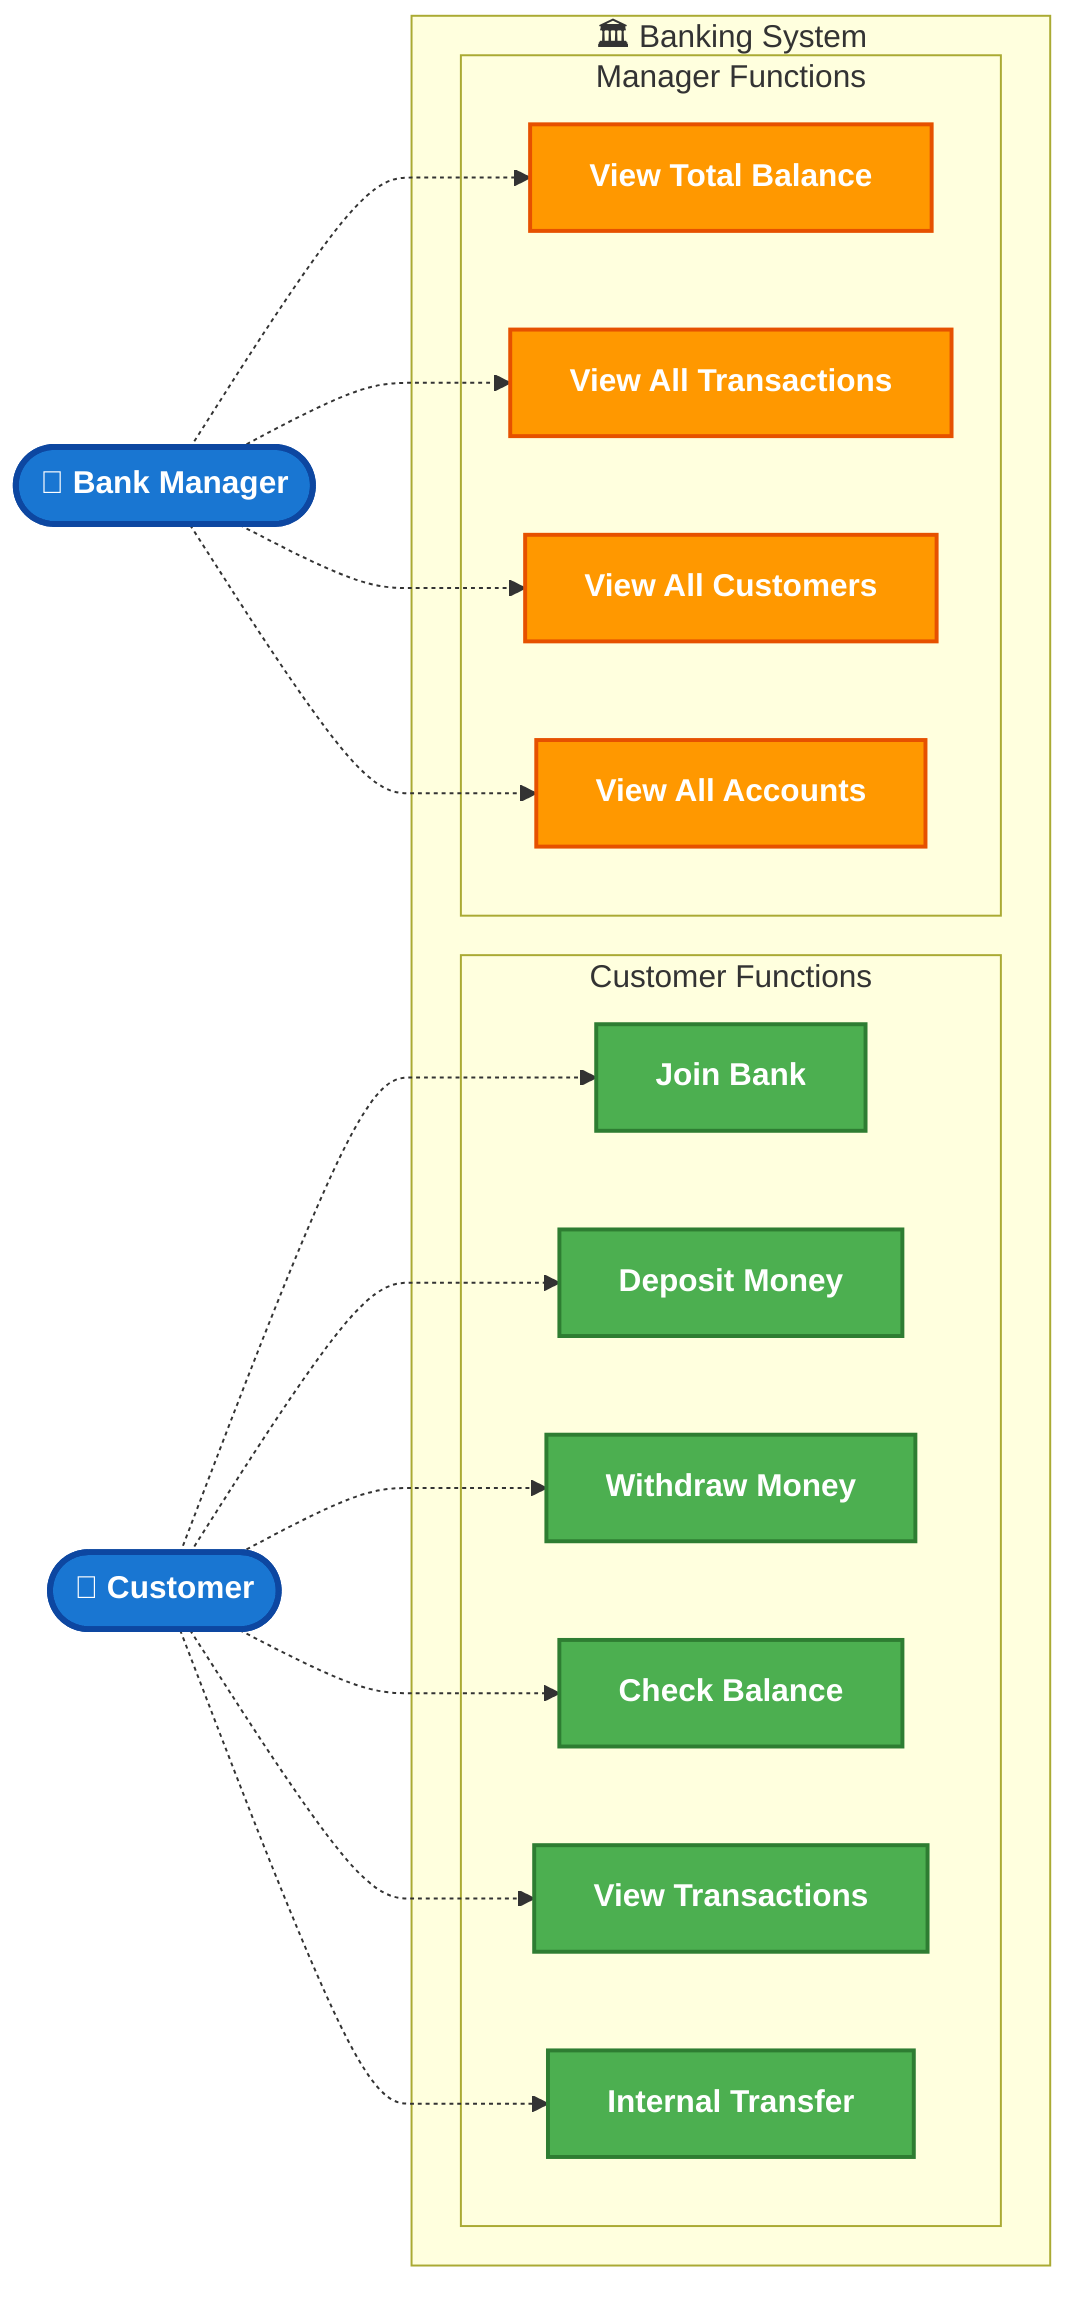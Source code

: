 graph LR
    %% Actors
    Customer([👤 Customer])
    BankManager([🏦 Bank Manager])

    %% Banking System Container
    subgraph Banking["🏛️ Banking System"]
        direction TB

        %% Customer Use Cases
        subgraph CustomerUC["Customer Functions"]
            UC1[Join Bank]
            UC2[Deposit Money]
            UC3[Withdraw Money]
            UC4[Check Balance]
            UC5[View Transactions]
            UC6[Internal Transfer]
        end

        %% Bank Manager Use Cases
        subgraph ManagerUC["Manager Functions"]
            UC7[View Total Balance]
            UC8[View All Transactions]
            UC9[View All Customers]
            UC10[View All Accounts]
        end
    end

    %% Connections
    Customer -.-> UC1
    Customer -.-> UC2
    Customer -.-> UC3
    Customer -.-> UC4
    Customer -.-> UC5
    Customer -.-> UC6

    BankManager -.-> UC7
    BankManager -.-> UC8
    BankManager -.-> UC9
    BankManager -.-> UC10

    %% Styling
    classDef actor fill:#1976D2,stroke:#0D47A1,stroke-width:3px,color:#FFFFFF,font-weight:bold
    classDef customerUC fill:#4CAF50,stroke:#2E7D32,stroke-width:2px,color:#FFFFFF,font-weight:bold
    classDef managerUC fill:#FF9800,stroke:#E65100,stroke-width:2px,color:#FFFFFF,font-weight:bold

    class Customer,BankManager actor
    class UC1,UC2,UC3,UC4,UC5,UC6 customerUC
    class UC7,UC8,UC9,UC10 managerUC